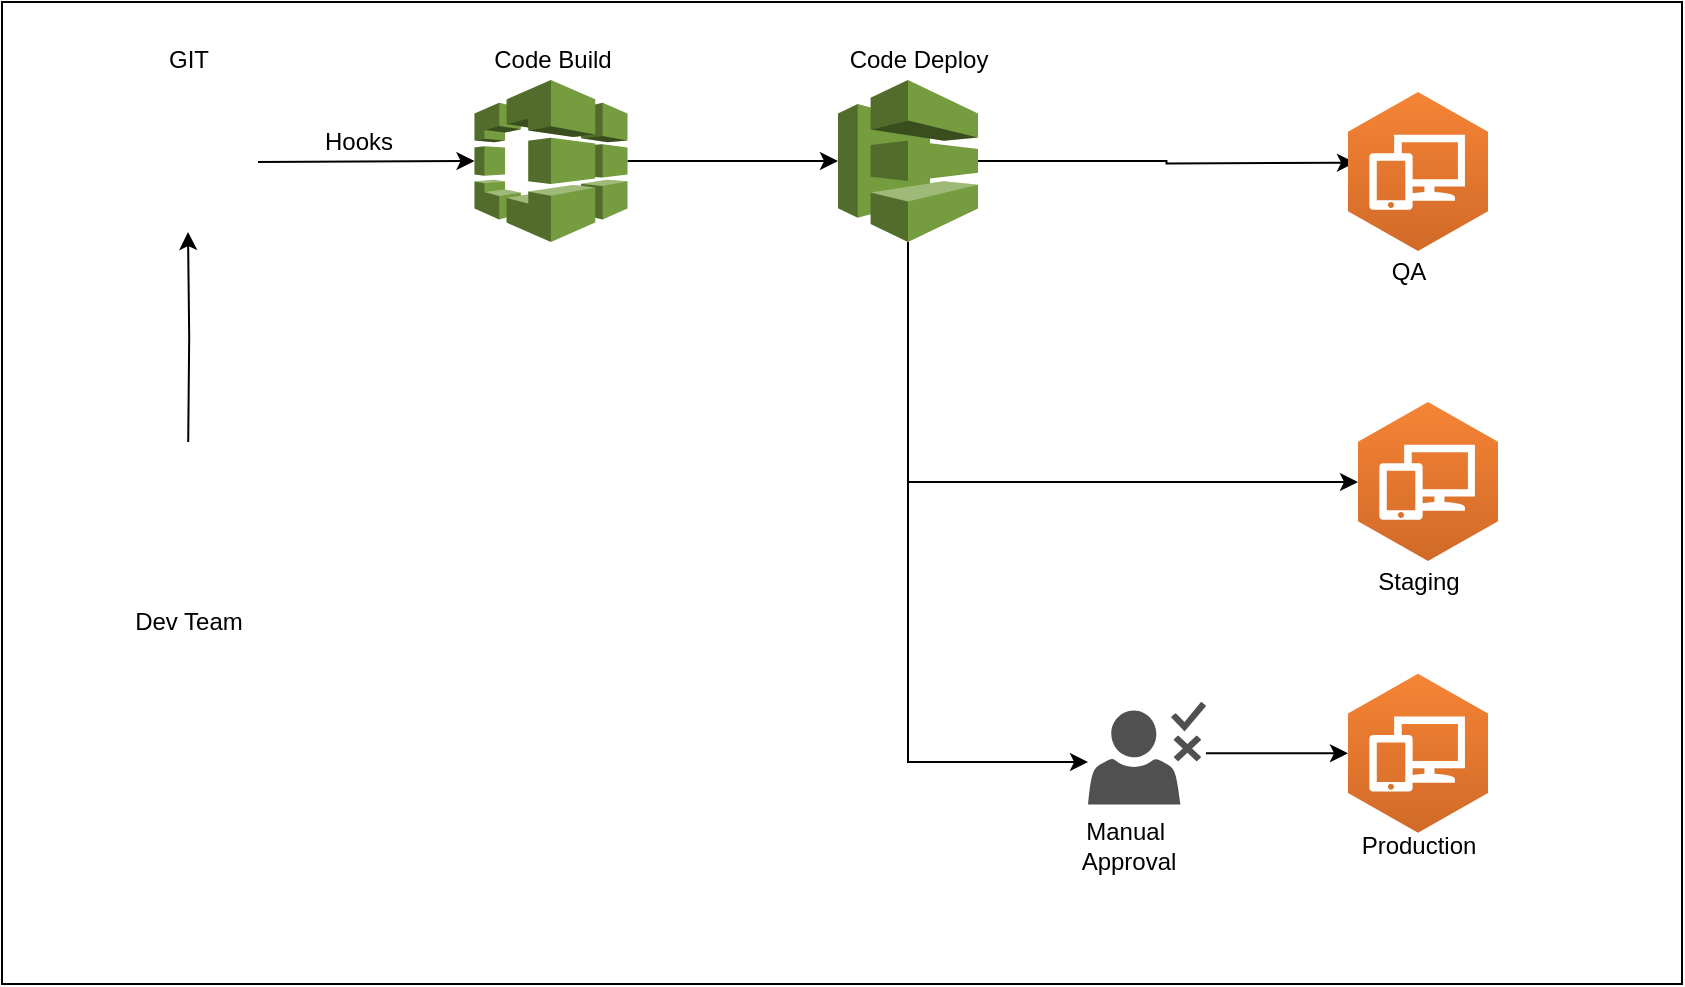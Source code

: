 <mxfile version="14.4.3" type="github">
  <diagram id="QUEXv-zH31tkNAEkJxzN" name="Page-1">
    <mxGraphModel dx="1695" dy="494" grid="1" gridSize="10" guides="1" tooltips="1" connect="1" arrows="1" fold="1" page="1" pageScale="1" pageWidth="827" pageHeight="1169" background="none" math="0" shadow="0">
      <root>
        <mxCell id="0" />
        <mxCell id="1" parent="0" />
        <mxCell id="mrrp9Q2BjwzGY9tfKiwg-75" value="" style="rounded=0;whiteSpace=wrap;html=1;" parent="1" vertex="1">
          <mxGeometry x="-13" width="840" height="491" as="geometry" />
        </mxCell>
        <mxCell id="mrrp9Q2BjwzGY9tfKiwg-1" value="" style="shape=image;html=1;verticalAlign=top;verticalLabelPosition=bottom;labelBackgroundColor=#ffffff;imageAspect=0;aspect=fixed;image=https://cdn3.iconfinder.com/data/icons/social-media-2169/24/social_media_social_media_logo_git-128.png" parent="1" vertex="1">
          <mxGeometry x="45" y="45" width="70" height="70" as="geometry" />
        </mxCell>
        <mxCell id="mrrp9Q2BjwzGY9tfKiwg-13" value="" style="edgeStyle=orthogonalEdgeStyle;rounded=0;orthogonalLoop=1;jettySize=auto;html=1;" parent="1" source="mrrp9Q2BjwzGY9tfKiwg-7" target="mrrp9Q2BjwzGY9tfKiwg-8" edge="1">
          <mxGeometry relative="1" as="geometry" />
        </mxCell>
        <mxCell id="mrrp9Q2BjwzGY9tfKiwg-7" value="" style="outlineConnect=0;dashed=0;verticalLabelPosition=bottom;verticalAlign=top;align=center;html=1;shape=mxgraph.aws3.codebuild;fillColor=#759C3E;gradientColor=none;" parent="1" vertex="1">
          <mxGeometry x="223.25" y="39" width="76.5" height="81" as="geometry" />
        </mxCell>
        <mxCell id="mrrp9Q2BjwzGY9tfKiwg-18" value="" style="edgeStyle=orthogonalEdgeStyle;rounded=0;orthogonalLoop=1;jettySize=auto;html=1;" parent="1" source="mrrp9Q2BjwzGY9tfKiwg-8" target="mrrp9Q2BjwzGY9tfKiwg-10" edge="1">
          <mxGeometry relative="1" as="geometry">
            <Array as="points">
              <mxPoint x="440" y="380" />
            </Array>
          </mxGeometry>
        </mxCell>
        <mxCell id="mrrp9Q2BjwzGY9tfKiwg-35" style="edgeStyle=orthogonalEdgeStyle;rounded=0;orthogonalLoop=1;jettySize=auto;html=1;" parent="1" source="mrrp9Q2BjwzGY9tfKiwg-8" edge="1">
          <mxGeometry relative="1" as="geometry">
            <mxPoint x="663.5" y="80.3" as="targetPoint" />
          </mxGeometry>
        </mxCell>
        <mxCell id="mrrp9Q2BjwzGY9tfKiwg-59" style="edgeStyle=orthogonalEdgeStyle;rounded=0;orthogonalLoop=1;jettySize=auto;html=1;" parent="1" source="mrrp9Q2BjwzGY9tfKiwg-8" target="mrrp9Q2BjwzGY9tfKiwg-22" edge="1">
          <mxGeometry relative="1" as="geometry">
            <Array as="points">
              <mxPoint x="440" y="240" />
            </Array>
          </mxGeometry>
        </mxCell>
        <mxCell id="mrrp9Q2BjwzGY9tfKiwg-8" value="" style="outlineConnect=0;dashed=0;verticalLabelPosition=bottom;verticalAlign=top;align=center;html=1;shape=mxgraph.aws3.codedeploy;fillColor=#759C3E;gradientColor=none;" parent="1" vertex="1">
          <mxGeometry x="405" y="39" width="70" height="81" as="geometry" />
        </mxCell>
        <mxCell id="mrrp9Q2BjwzGY9tfKiwg-57" value="" style="edgeStyle=orthogonalEdgeStyle;rounded=0;orthogonalLoop=1;jettySize=auto;html=1;" parent="1" source="mrrp9Q2BjwzGY9tfKiwg-10" target="mrrp9Q2BjwzGY9tfKiwg-56" edge="1">
          <mxGeometry relative="1" as="geometry" />
        </mxCell>
        <mxCell id="mrrp9Q2BjwzGY9tfKiwg-10" value="&lt;br&gt;" style="pointerEvents=1;shadow=0;dashed=0;html=1;strokeColor=none;fillColor=#505050;labelPosition=center;verticalLabelPosition=bottom;verticalAlign=top;outlineConnect=0;align=center;shape=mxgraph.office.users.approver;" parent="1" vertex="1">
          <mxGeometry x="530" y="350" width="59" height="51.25" as="geometry" />
        </mxCell>
        <mxCell id="mrrp9Q2BjwzGY9tfKiwg-17" value="" style="edgeStyle=orthogonalEdgeStyle;rounded=0;orthogonalLoop=1;jettySize=auto;html=1;" parent="1" target="mrrp9Q2BjwzGY9tfKiwg-1" edge="1">
          <mxGeometry relative="1" as="geometry">
            <mxPoint x="80.1" y="220" as="sourcePoint" />
          </mxGeometry>
        </mxCell>
        <mxCell id="mrrp9Q2BjwzGY9tfKiwg-19" value="" style="shape=image;html=1;verticalAlign=top;verticalLabelPosition=bottom;labelBackgroundColor=#ffffff;imageAspect=0;aspect=fixed;image=https://cdn2.iconfinder.com/data/icons/electronics-17/24/electronics-09-128.png" parent="1" vertex="1">
          <mxGeometry x="52.5" y="230" width="57.5" height="57.5" as="geometry" />
        </mxCell>
        <mxCell id="mrrp9Q2BjwzGY9tfKiwg-20" value="&lt;br&gt;" style="outlineConnect=0;dashed=0;verticalLabelPosition=bottom;verticalAlign=top;align=center;html=1;shape=mxgraph.aws3.workspaces;fillColor=#D16A28;gradientColor=#F58435;gradientDirection=north;" parent="1" vertex="1">
          <mxGeometry x="660" y="45" width="70" height="79.5" as="geometry" />
        </mxCell>
        <mxCell id="mrrp9Q2BjwzGY9tfKiwg-22" value="&lt;br&gt;" style="outlineConnect=0;dashed=0;verticalLabelPosition=bottom;verticalAlign=top;align=center;html=1;shape=mxgraph.aws3.workspaces;fillColor=#D16A28;gradientColor=#F58435;gradientDirection=north;" parent="1" vertex="1">
          <mxGeometry x="665" y="200" width="70" height="79.5" as="geometry" />
        </mxCell>
        <mxCell id="mrrp9Q2BjwzGY9tfKiwg-40" value="Dev Team&lt;br&gt;" style="text;html=1;align=center;verticalAlign=middle;resizable=0;points=[];autosize=1;" parent="1" vertex="1">
          <mxGeometry x="45" y="300" width="70" height="20" as="geometry" />
        </mxCell>
        <mxCell id="mrrp9Q2BjwzGY9tfKiwg-41" value="GIT" style="text;html=1;align=center;verticalAlign=middle;resizable=0;points=[];autosize=1;" parent="1" vertex="1">
          <mxGeometry x="60" y="19" width="40" height="20" as="geometry" />
        </mxCell>
        <mxCell id="mrrp9Q2BjwzGY9tfKiwg-42" value="Code Build&lt;br&gt;" style="text;html=1;align=center;verticalAlign=middle;resizable=0;points=[];autosize=1;" parent="1" vertex="1">
          <mxGeometry x="226.5" y="19" width="70" height="20" as="geometry" />
        </mxCell>
        <mxCell id="mrrp9Q2BjwzGY9tfKiwg-44" value="Code Deploy" style="text;html=1;align=center;verticalAlign=middle;resizable=0;points=[];autosize=1;" parent="1" vertex="1">
          <mxGeometry x="405" y="19" width="80" height="20" as="geometry" />
        </mxCell>
        <mxCell id="mrrp9Q2BjwzGY9tfKiwg-52" value="Manual&amp;nbsp;&lt;br&gt;Approval" style="text;html=1;align=center;verticalAlign=middle;resizable=0;points=[];autosize=1;" parent="1" vertex="1">
          <mxGeometry x="520" y="407.13" width="60" height="30" as="geometry" />
        </mxCell>
        <mxCell id="mrrp9Q2BjwzGY9tfKiwg-53" value="Production&lt;br&gt;" style="text;html=1;align=center;verticalAlign=middle;resizable=0;points=[];autosize=1;" parent="1" vertex="1">
          <mxGeometry x="660" y="412.13" width="70" height="20" as="geometry" />
        </mxCell>
        <mxCell id="mrrp9Q2BjwzGY9tfKiwg-54" value="Staging" style="text;html=1;align=center;verticalAlign=middle;resizable=0;points=[];autosize=1;" parent="1" vertex="1">
          <mxGeometry x="665" y="279.5" width="60" height="20" as="geometry" />
        </mxCell>
        <mxCell id="mrrp9Q2BjwzGY9tfKiwg-55" value="QA&lt;br&gt;" style="text;html=1;align=center;verticalAlign=middle;resizable=0;points=[];autosize=1;" parent="1" vertex="1">
          <mxGeometry x="675" y="124.5" width="30" height="20" as="geometry" />
        </mxCell>
        <mxCell id="mrrp9Q2BjwzGY9tfKiwg-56" value="&lt;br&gt;" style="outlineConnect=0;dashed=0;verticalLabelPosition=bottom;verticalAlign=top;align=center;html=1;shape=mxgraph.aws3.workspaces;fillColor=#D16A28;gradientColor=#F58435;gradientDirection=north;" parent="1" vertex="1">
          <mxGeometry x="660" y="335.88" width="70" height="79.5" as="geometry" />
        </mxCell>
        <mxCell id="mrrp9Q2BjwzGY9tfKiwg-72" value="" style="endArrow=classic;html=1;exitX=1;exitY=0.5;exitDx=0;exitDy=0;entryX=0;entryY=0.5;entryDx=0;entryDy=0;entryPerimeter=0;" parent="1" source="mrrp9Q2BjwzGY9tfKiwg-1" target="mrrp9Q2BjwzGY9tfKiwg-7" edge="1">
          <mxGeometry relative="1" as="geometry">
            <mxPoint x="123.25" y="79.58" as="sourcePoint" />
            <mxPoint x="210" y="80" as="targetPoint" />
          </mxGeometry>
        </mxCell>
        <mxCell id="mrrp9Q2BjwzGY9tfKiwg-74" value="Hooks" style="text;html=1;align=center;verticalAlign=middle;resizable=0;points=[];autosize=1;" parent="1" vertex="1">
          <mxGeometry x="140" y="60" width="50" height="20" as="geometry" />
        </mxCell>
      </root>
    </mxGraphModel>
  </diagram>
</mxfile>
